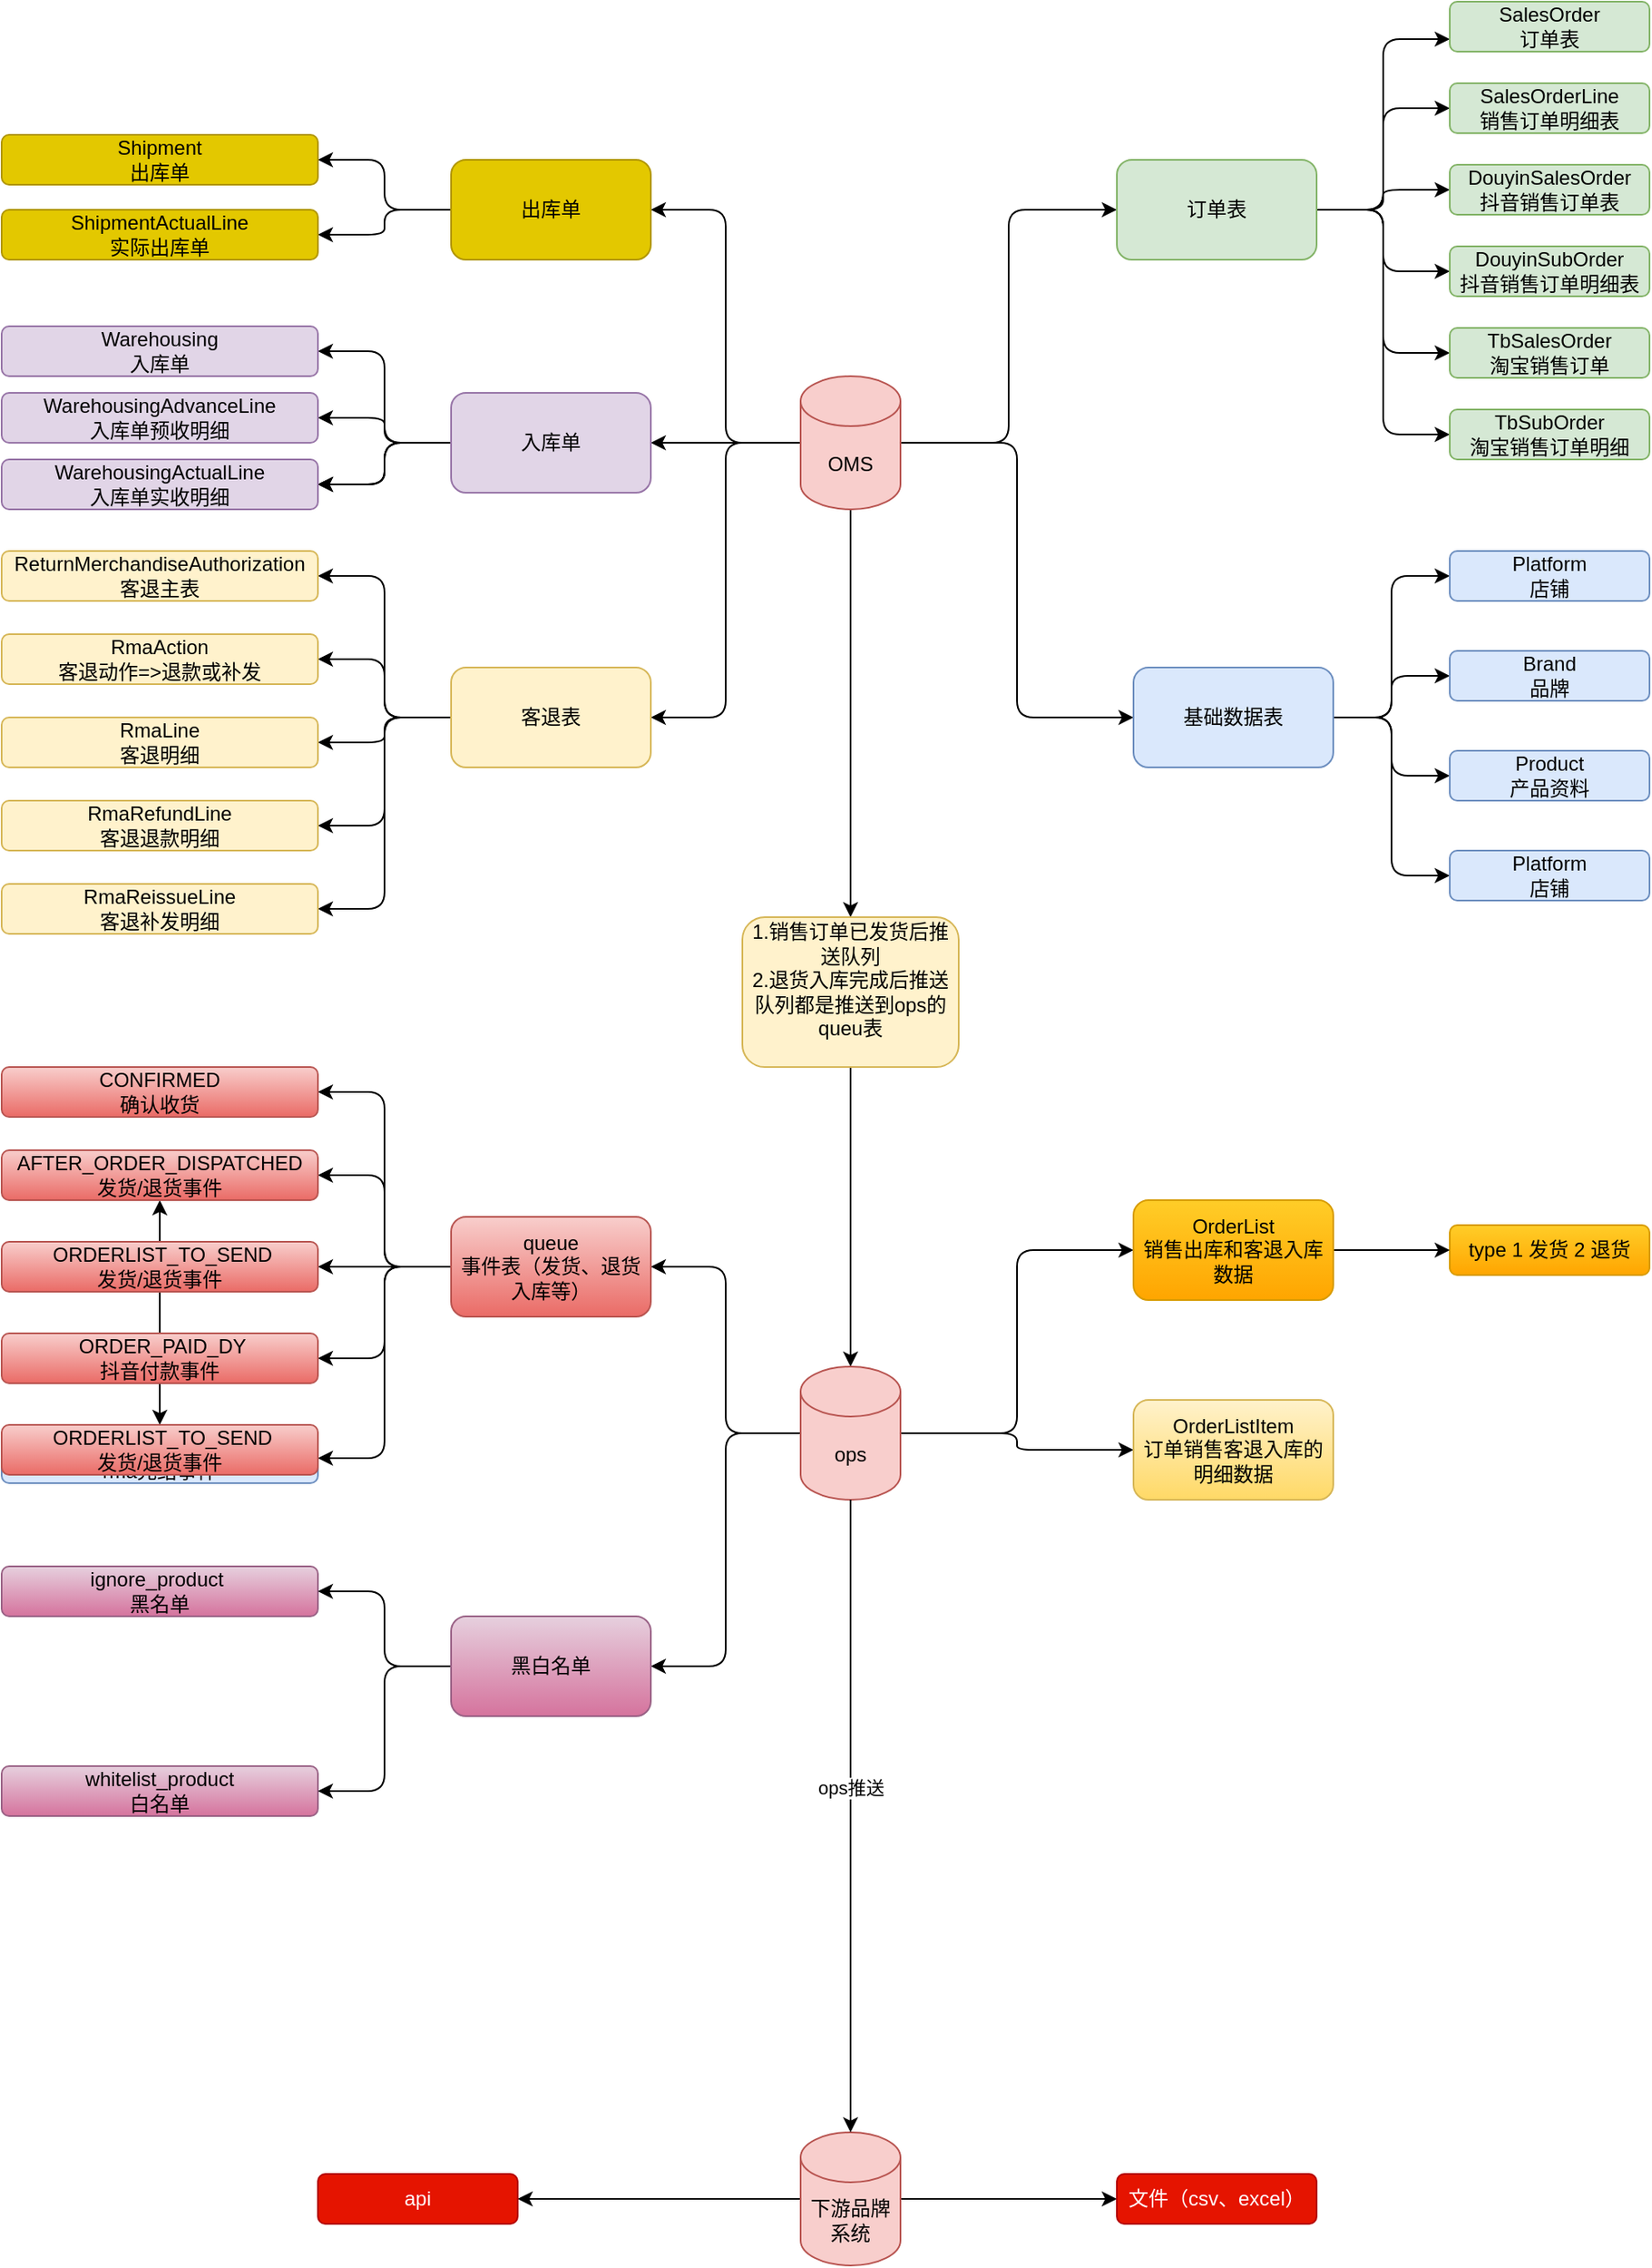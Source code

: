 <mxfile version="24.0.5" type="github">
  <diagram name="第 1 页" id="6cpGJwXFr_s4EPT69x-B">
    <mxGraphModel dx="1761" dy="1725" grid="1" gridSize="10" guides="1" tooltips="1" connect="1" arrows="1" fold="1" page="1" pageScale="1" pageWidth="827" pageHeight="1169" math="0" shadow="0">
      <root>
        <mxCell id="0" />
        <mxCell id="1" parent="0" />
        <mxCell id="h2Mh22-u5GyJxMRygh_0-3" style="edgeStyle=orthogonalEdgeStyle;rounded=1;orthogonalLoop=1;jettySize=auto;html=1;entryX=0;entryY=0.5;entryDx=0;entryDy=0;" edge="1" parent="1" source="h2Mh22-u5GyJxMRygh_0-1" target="h2Mh22-u5GyJxMRygh_0-2">
          <mxGeometry relative="1" as="geometry" />
        </mxCell>
        <mxCell id="h2Mh22-u5GyJxMRygh_0-44" style="edgeStyle=orthogonalEdgeStyle;rounded=1;orthogonalLoop=1;jettySize=auto;html=1;entryX=0;entryY=0.5;entryDx=0;entryDy=0;" edge="1" parent="1" source="h2Mh22-u5GyJxMRygh_0-1" target="h2Mh22-u5GyJxMRygh_0-12">
          <mxGeometry relative="1" as="geometry" />
        </mxCell>
        <mxCell id="h2Mh22-u5GyJxMRygh_0-59" style="edgeStyle=orthogonalEdgeStyle;rounded=1;orthogonalLoop=1;jettySize=auto;html=1;entryX=1;entryY=0.5;entryDx=0;entryDy=0;" edge="1" parent="1" source="h2Mh22-u5GyJxMRygh_0-1" target="h2Mh22-u5GyJxMRygh_0-13">
          <mxGeometry relative="1" as="geometry" />
        </mxCell>
        <mxCell id="h2Mh22-u5GyJxMRygh_0-60" style="edgeStyle=orthogonalEdgeStyle;rounded=1;orthogonalLoop=1;jettySize=auto;html=1;entryX=1;entryY=0.5;entryDx=0;entryDy=0;" edge="1" parent="1" source="h2Mh22-u5GyJxMRygh_0-1" target="h2Mh22-u5GyJxMRygh_0-41">
          <mxGeometry relative="1" as="geometry" />
        </mxCell>
        <mxCell id="h2Mh22-u5GyJxMRygh_0-61" style="edgeStyle=orthogonalEdgeStyle;rounded=1;orthogonalLoop=1;jettySize=auto;html=1;entryX=1;entryY=0.5;entryDx=0;entryDy=0;" edge="1" parent="1" source="h2Mh22-u5GyJxMRygh_0-1" target="h2Mh22-u5GyJxMRygh_0-14">
          <mxGeometry relative="1" as="geometry" />
        </mxCell>
        <mxCell id="h2Mh22-u5GyJxMRygh_0-73" style="edgeStyle=orthogonalEdgeStyle;rounded=1;orthogonalLoop=1;jettySize=auto;html=1;entryX=0.5;entryY=0;entryDx=0;entryDy=0;" edge="1" parent="1" source="h2Mh22-u5GyJxMRygh_0-1" target="h2Mh22-u5GyJxMRygh_0-16">
          <mxGeometry relative="1" as="geometry" />
        </mxCell>
        <mxCell id="h2Mh22-u5GyJxMRygh_0-1" value="OMS" style="shape=cylinder3;whiteSpace=wrap;html=1;boundedLbl=1;backgroundOutline=1;size=15;fillColor=#f8cecc;strokeColor=#b85450;rounded=1;" vertex="1" parent="1">
          <mxGeometry x="250" y="145" width="60" height="80" as="geometry" />
        </mxCell>
        <mxCell id="h2Mh22-u5GyJxMRygh_0-47" style="edgeStyle=orthogonalEdgeStyle;rounded=1;orthogonalLoop=1;jettySize=auto;html=1;entryX=0;entryY=0.75;entryDx=0;entryDy=0;" edge="1" parent="1" source="h2Mh22-u5GyJxMRygh_0-2" target="h2Mh22-u5GyJxMRygh_0-8">
          <mxGeometry relative="1" as="geometry" />
        </mxCell>
        <mxCell id="h2Mh22-u5GyJxMRygh_0-48" style="edgeStyle=orthogonalEdgeStyle;rounded=1;orthogonalLoop=1;jettySize=auto;html=1;entryX=0;entryY=0.5;entryDx=0;entryDy=0;" edge="1" parent="1" source="h2Mh22-u5GyJxMRygh_0-2" target="h2Mh22-u5GyJxMRygh_0-7">
          <mxGeometry relative="1" as="geometry" />
        </mxCell>
        <mxCell id="h2Mh22-u5GyJxMRygh_0-49" style="edgeStyle=orthogonalEdgeStyle;rounded=1;orthogonalLoop=1;jettySize=auto;html=1;entryX=0;entryY=0.5;entryDx=0;entryDy=0;" edge="1" parent="1" source="h2Mh22-u5GyJxMRygh_0-2" target="h2Mh22-u5GyJxMRygh_0-9">
          <mxGeometry relative="1" as="geometry" />
        </mxCell>
        <mxCell id="h2Mh22-u5GyJxMRygh_0-50" style="edgeStyle=orthogonalEdgeStyle;rounded=1;orthogonalLoop=1;jettySize=auto;html=1;entryX=0;entryY=0.5;entryDx=0;entryDy=0;" edge="1" parent="1" source="h2Mh22-u5GyJxMRygh_0-2" target="h2Mh22-u5GyJxMRygh_0-11">
          <mxGeometry relative="1" as="geometry" />
        </mxCell>
        <mxCell id="h2Mh22-u5GyJxMRygh_0-51" style="edgeStyle=orthogonalEdgeStyle;rounded=1;orthogonalLoop=1;jettySize=auto;html=1;entryX=0;entryY=0.5;entryDx=0;entryDy=0;" edge="1" parent="1" source="h2Mh22-u5GyJxMRygh_0-2" target="h2Mh22-u5GyJxMRygh_0-45">
          <mxGeometry relative="1" as="geometry" />
        </mxCell>
        <mxCell id="h2Mh22-u5GyJxMRygh_0-52" style="edgeStyle=orthogonalEdgeStyle;rounded=1;orthogonalLoop=1;jettySize=auto;html=1;entryX=0;entryY=0.5;entryDx=0;entryDy=0;" edge="1" parent="1" source="h2Mh22-u5GyJxMRygh_0-2" target="h2Mh22-u5GyJxMRygh_0-46">
          <mxGeometry relative="1" as="geometry" />
        </mxCell>
        <mxCell id="h2Mh22-u5GyJxMRygh_0-2" value="订单表" style="rounded=1;whiteSpace=wrap;html=1;fillColor=#d5e8d4;strokeColor=#82b366;" vertex="1" parent="1">
          <mxGeometry x="440" y="15" width="120" height="60" as="geometry" />
        </mxCell>
        <mxCell id="h2Mh22-u5GyJxMRygh_0-7" value="&lt;div&gt;SalesOrderLine&lt;/div&gt;&lt;div&gt;销售订单明细表&lt;/div&gt;" style="text;html=1;align=center;verticalAlign=middle;whiteSpace=wrap;rounded=1;fillColor=#d5e8d4;strokeColor=#82b366;" vertex="1" parent="1">
          <mxGeometry x="640" y="-31" width="120" height="30" as="geometry" />
        </mxCell>
        <mxCell id="h2Mh22-u5GyJxMRygh_0-8" value="SalesOrder&lt;div&gt;订单表&lt;/div&gt;" style="text;html=1;align=center;verticalAlign=middle;whiteSpace=wrap;rounded=1;fillColor=#d5e8d4;strokeColor=#82b366;labelBorderColor=none;textShadow=0;" vertex="1" parent="1">
          <mxGeometry x="640" y="-80" width="120" height="30" as="geometry" />
        </mxCell>
        <mxCell id="h2Mh22-u5GyJxMRygh_0-9" value="&lt;div&gt;DouyinSalesOrder&lt;/div&gt;&lt;div&gt;抖音销售订单表&lt;/div&gt;" style="text;html=1;align=center;verticalAlign=middle;whiteSpace=wrap;rounded=1;fillColor=#d5e8d4;strokeColor=#82b366;" vertex="1" parent="1">
          <mxGeometry x="640" y="18" width="120" height="30" as="geometry" />
        </mxCell>
        <mxCell id="h2Mh22-u5GyJxMRygh_0-11" value="&lt;div&gt;DouyinSubOrder&lt;/div&gt;&lt;div&gt;抖音销售订单明细表&lt;/div&gt;" style="text;html=1;align=center;verticalAlign=middle;whiteSpace=wrap;rounded=1;fillColor=#d5e8d4;strokeColor=#82b366;" vertex="1" parent="1">
          <mxGeometry x="640" y="67" width="120" height="30" as="geometry" />
        </mxCell>
        <mxCell id="h2Mh22-u5GyJxMRygh_0-55" style="edgeStyle=orthogonalEdgeStyle;rounded=1;orthogonalLoop=1;jettySize=auto;html=1;entryX=0;entryY=0.5;entryDx=0;entryDy=0;" edge="1" parent="1" source="h2Mh22-u5GyJxMRygh_0-12" target="h2Mh22-u5GyJxMRygh_0-17">
          <mxGeometry relative="1" as="geometry" />
        </mxCell>
        <mxCell id="h2Mh22-u5GyJxMRygh_0-56" style="edgeStyle=orthogonalEdgeStyle;rounded=1;orthogonalLoop=1;jettySize=auto;html=1;entryX=0;entryY=0.5;entryDx=0;entryDy=0;" edge="1" parent="1" source="h2Mh22-u5GyJxMRygh_0-12" target="h2Mh22-u5GyJxMRygh_0-19">
          <mxGeometry relative="1" as="geometry" />
        </mxCell>
        <mxCell id="h2Mh22-u5GyJxMRygh_0-57" style="edgeStyle=orthogonalEdgeStyle;rounded=1;orthogonalLoop=1;jettySize=auto;html=1;entryX=0;entryY=0.5;entryDx=0;entryDy=0;" edge="1" parent="1" source="h2Mh22-u5GyJxMRygh_0-12" target="h2Mh22-u5GyJxMRygh_0-21">
          <mxGeometry relative="1" as="geometry" />
        </mxCell>
        <mxCell id="h2Mh22-u5GyJxMRygh_0-58" style="edgeStyle=orthogonalEdgeStyle;rounded=1;orthogonalLoop=1;jettySize=auto;html=1;entryX=1;entryY=0.5;entryDx=0;entryDy=0;" edge="1" parent="1" source="h2Mh22-u5GyJxMRygh_0-12" target="h2Mh22-u5GyJxMRygh_0-23">
          <mxGeometry relative="1" as="geometry" />
        </mxCell>
        <mxCell id="h2Mh22-u5GyJxMRygh_0-12" value="基础数据表" style="rounded=1;whiteSpace=wrap;html=1;fillColor=#dae8fc;strokeColor=#6c8ebf;" vertex="1" parent="1">
          <mxGeometry x="450" y="320" width="120" height="60" as="geometry" />
        </mxCell>
        <mxCell id="h2Mh22-u5GyJxMRygh_0-64" style="edgeStyle=orthogonalEdgeStyle;rounded=1;orthogonalLoop=1;jettySize=auto;html=1;entryX=1;entryY=0.5;entryDx=0;entryDy=0;" edge="1" parent="1" source="h2Mh22-u5GyJxMRygh_0-13" target="h2Mh22-u5GyJxMRygh_0-18">
          <mxGeometry relative="1" as="geometry" />
        </mxCell>
        <mxCell id="h2Mh22-u5GyJxMRygh_0-65" value="" style="edgeStyle=orthogonalEdgeStyle;rounded=1;orthogonalLoop=1;jettySize=auto;html=1;" edge="1" parent="1" source="h2Mh22-u5GyJxMRygh_0-13" target="h2Mh22-u5GyJxMRygh_0-25">
          <mxGeometry relative="1" as="geometry" />
        </mxCell>
        <mxCell id="h2Mh22-u5GyJxMRygh_0-66" value="" style="edgeStyle=orthogonalEdgeStyle;rounded=1;orthogonalLoop=1;jettySize=auto;html=1;" edge="1" parent="1" source="h2Mh22-u5GyJxMRygh_0-13" target="h2Mh22-u5GyJxMRygh_0-25">
          <mxGeometry relative="1" as="geometry" />
        </mxCell>
        <mxCell id="h2Mh22-u5GyJxMRygh_0-67" value="" style="edgeStyle=orthogonalEdgeStyle;rounded=1;orthogonalLoop=1;jettySize=auto;html=1;" edge="1" parent="1" source="h2Mh22-u5GyJxMRygh_0-13" target="h2Mh22-u5GyJxMRygh_0-25">
          <mxGeometry relative="1" as="geometry" />
        </mxCell>
        <mxCell id="h2Mh22-u5GyJxMRygh_0-68" style="edgeStyle=orthogonalEdgeStyle;rounded=1;orthogonalLoop=1;jettySize=auto;html=1;" edge="1" parent="1" source="h2Mh22-u5GyJxMRygh_0-13" target="h2Mh22-u5GyJxMRygh_0-24">
          <mxGeometry relative="1" as="geometry" />
        </mxCell>
        <mxCell id="h2Mh22-u5GyJxMRygh_0-13" value="入库单" style="rounded=1;whiteSpace=wrap;html=1;fillColor=#e1d5e7;strokeColor=#9673a6;" vertex="1" parent="1">
          <mxGeometry x="40" y="155" width="120" height="60" as="geometry" />
        </mxCell>
        <mxCell id="h2Mh22-u5GyJxMRygh_0-62" style="edgeStyle=orthogonalEdgeStyle;rounded=1;orthogonalLoop=1;jettySize=auto;html=1;entryX=1;entryY=0.5;entryDx=0;entryDy=0;" edge="1" parent="1" source="h2Mh22-u5GyJxMRygh_0-14" target="h2Mh22-u5GyJxMRygh_0-32">
          <mxGeometry relative="1" as="geometry" />
        </mxCell>
        <mxCell id="h2Mh22-u5GyJxMRygh_0-63" style="edgeStyle=orthogonalEdgeStyle;rounded=1;orthogonalLoop=1;jettySize=auto;html=1;entryX=1;entryY=0.5;entryDx=0;entryDy=0;" edge="1" parent="1" source="h2Mh22-u5GyJxMRygh_0-14" target="h2Mh22-u5GyJxMRygh_0-26">
          <mxGeometry relative="1" as="geometry" />
        </mxCell>
        <mxCell id="h2Mh22-u5GyJxMRygh_0-74" style="edgeStyle=orthogonalEdgeStyle;rounded=1;orthogonalLoop=1;jettySize=auto;html=1;entryX=1;entryY=0.5;entryDx=0;entryDy=0;" edge="1" parent="1" source="h2Mh22-u5GyJxMRygh_0-14" target="h2Mh22-u5GyJxMRygh_0-34">
          <mxGeometry relative="1" as="geometry" />
        </mxCell>
        <mxCell id="h2Mh22-u5GyJxMRygh_0-75" style="edgeStyle=orthogonalEdgeStyle;rounded=1;orthogonalLoop=1;jettySize=auto;html=1;entryX=1;entryY=0.5;entryDx=0;entryDy=0;" edge="1" parent="1" source="h2Mh22-u5GyJxMRygh_0-14" target="h2Mh22-u5GyJxMRygh_0-31">
          <mxGeometry relative="1" as="geometry" />
        </mxCell>
        <mxCell id="h2Mh22-u5GyJxMRygh_0-76" style="edgeStyle=orthogonalEdgeStyle;rounded=1;orthogonalLoop=1;jettySize=auto;html=1;entryX=1;entryY=0.5;entryDx=0;entryDy=0;" edge="1" parent="1" source="h2Mh22-u5GyJxMRygh_0-14" target="h2Mh22-u5GyJxMRygh_0-33">
          <mxGeometry relative="1" as="geometry" />
        </mxCell>
        <mxCell id="h2Mh22-u5GyJxMRygh_0-14" value="客退表" style="rounded=1;whiteSpace=wrap;html=1;fillColor=#fff2cc;strokeColor=#d6b656;" vertex="1" parent="1">
          <mxGeometry x="40" y="320" width="120" height="60" as="geometry" />
        </mxCell>
        <mxCell id="h2Mh22-u5GyJxMRygh_0-78" style="edgeStyle=orthogonalEdgeStyle;rounded=1;orthogonalLoop=1;jettySize=auto;html=1;" edge="1" parent="1" source="h2Mh22-u5GyJxMRygh_0-16" target="h2Mh22-u5GyJxMRygh_0-35">
          <mxGeometry relative="1" as="geometry" />
        </mxCell>
        <mxCell id="h2Mh22-u5GyJxMRygh_0-16" value="1.销售订单已发货后推送队列&lt;div&gt;2.退货入库完成后推送队列都是推送到ops的queu表&lt;/div&gt;&lt;div&gt;&lt;br&gt;&lt;/div&gt;" style="text;html=1;align=center;verticalAlign=middle;whiteSpace=wrap;rounded=1;fillColor=#fff2cc;strokeColor=#d6b656;" vertex="1" parent="1">
          <mxGeometry x="215" y="470" width="130" height="90" as="geometry" />
        </mxCell>
        <mxCell id="h2Mh22-u5GyJxMRygh_0-17" value="&lt;div&gt;Platform&lt;/div&gt;&lt;div&gt;店铺&lt;/div&gt;" style="text;html=1;align=center;verticalAlign=middle;whiteSpace=wrap;rounded=1;fillColor=#dae8fc;strokeColor=#6c8ebf;" vertex="1" parent="1">
          <mxGeometry x="640" y="250" width="120" height="30" as="geometry" />
        </mxCell>
        <mxCell id="h2Mh22-u5GyJxMRygh_0-18" value="&lt;div&gt;Warehousing&lt;/div&gt;&lt;div&gt;入库单&lt;/div&gt;" style="text;html=1;align=center;verticalAlign=middle;whiteSpace=wrap;rounded=1;fillColor=#e1d5e7;strokeColor=#9673a6;" vertex="1" parent="1">
          <mxGeometry x="-230" y="115" width="190" height="30" as="geometry" />
        </mxCell>
        <mxCell id="h2Mh22-u5GyJxMRygh_0-19" value="&lt;div&gt;Brand&lt;/div&gt;&lt;div&gt;品牌&lt;/div&gt;" style="text;html=1;align=center;verticalAlign=middle;whiteSpace=wrap;rounded=1;fillColor=#dae8fc;strokeColor=#6c8ebf;" vertex="1" parent="1">
          <mxGeometry x="640" y="310" width="120" height="30" as="geometry" />
        </mxCell>
        <mxCell id="h2Mh22-u5GyJxMRygh_0-21" value="&lt;div&gt;Product&lt;/div&gt;&lt;div&gt;产品资料&lt;/div&gt;" style="text;html=1;align=center;verticalAlign=middle;whiteSpace=wrap;rounded=1;fillColor=#dae8fc;strokeColor=#6c8ebf;" vertex="1" parent="1">
          <mxGeometry x="640" y="370" width="120" height="30" as="geometry" />
        </mxCell>
        <mxCell id="h2Mh22-u5GyJxMRygh_0-23" value="&lt;div&gt;Platform&lt;/div&gt;&lt;div&gt;店铺&lt;/div&gt;" style="text;html=1;align=center;verticalAlign=middle;whiteSpace=wrap;rounded=1;fillColor=#dae8fc;strokeColor=#6c8ebf;direction=west;" vertex="1" parent="1">
          <mxGeometry x="640" y="430" width="120" height="30" as="geometry" />
        </mxCell>
        <mxCell id="h2Mh22-u5GyJxMRygh_0-24" value="&lt;div&gt;WarehousingAdvanceLine&lt;/div&gt;&lt;div&gt;入库单预收明细&lt;/div&gt;" style="text;html=1;align=center;verticalAlign=middle;whiteSpace=wrap;rounded=1;fillColor=#e1d5e7;strokeColor=#9673a6;" vertex="1" parent="1">
          <mxGeometry x="-230" y="155" width="190" height="30" as="geometry" />
        </mxCell>
        <mxCell id="h2Mh22-u5GyJxMRygh_0-25" value="&lt;div&gt;WarehousingActualLine&lt;/div&gt;&lt;div&gt;入库单实收明细&lt;/div&gt;" style="text;html=1;align=center;verticalAlign=middle;whiteSpace=wrap;rounded=1;fillColor=#e1d5e7;strokeColor=#9673a6;" vertex="1" parent="1">
          <mxGeometry x="-230" y="195" width="190" height="30" as="geometry" />
        </mxCell>
        <mxCell id="h2Mh22-u5GyJxMRygh_0-26" value="RmaAction&lt;div&gt;客退动作=&amp;gt;&lt;span style=&quot;background-color: initial;&quot;&gt;退款或补发&lt;/span&gt;&lt;/div&gt;" style="text;html=1;align=center;verticalAlign=middle;whiteSpace=wrap;rounded=1;fillColor=#fff2cc;strokeColor=#d6b656;" vertex="1" parent="1">
          <mxGeometry x="-230" y="300" width="190" height="30" as="geometry" />
        </mxCell>
        <mxCell id="h2Mh22-u5GyJxMRygh_0-31" value="&lt;div&gt;RmaRefundLine&lt;/div&gt;&lt;div&gt;客退退款明细&lt;/div&gt;" style="text;html=1;align=center;verticalAlign=middle;whiteSpace=wrap;rounded=1;fillColor=#fff2cc;strokeColor=#d6b656;" vertex="1" parent="1">
          <mxGeometry x="-230" y="400" width="190" height="30" as="geometry" />
        </mxCell>
        <mxCell id="h2Mh22-u5GyJxMRygh_0-32" value="&lt;div&gt;ReturnMerchandiseAuthorization&lt;/div&gt;&lt;div&gt;客退主表&lt;/div&gt;" style="text;html=1;align=center;verticalAlign=middle;whiteSpace=wrap;rounded=1;fillColor=#fff2cc;strokeColor=#d6b656;" vertex="1" parent="1">
          <mxGeometry x="-230" y="250" width="190" height="30" as="geometry" />
        </mxCell>
        <mxCell id="h2Mh22-u5GyJxMRygh_0-33" value="RmaReissueLine&lt;div&gt;客退补发明细&lt;/div&gt;" style="text;html=1;align=center;verticalAlign=middle;whiteSpace=wrap;rounded=1;fillColor=#fff2cc;strokeColor=#d6b656;" vertex="1" parent="1">
          <mxGeometry x="-230" y="450" width="190" height="30" as="geometry" />
        </mxCell>
        <mxCell id="h2Mh22-u5GyJxMRygh_0-34" value="&lt;div&gt;RmaLine&lt;/div&gt;&lt;div&gt;客退明细&lt;/div&gt;" style="text;html=1;align=center;verticalAlign=middle;whiteSpace=wrap;rounded=1;fillColor=#fff2cc;strokeColor=#d6b656;" vertex="1" parent="1">
          <mxGeometry x="-230" y="350" width="190" height="30" as="geometry" />
        </mxCell>
        <mxCell id="h2Mh22-u5GyJxMRygh_0-97" style="edgeStyle=orthogonalEdgeStyle;rounded=1;orthogonalLoop=1;jettySize=auto;html=1;entryX=0;entryY=0.5;entryDx=0;entryDy=0;" edge="1" parent="1" source="h2Mh22-u5GyJxMRygh_0-35" target="h2Mh22-u5GyJxMRygh_0-93">
          <mxGeometry relative="1" as="geometry" />
        </mxCell>
        <mxCell id="h2Mh22-u5GyJxMRygh_0-98" style="edgeStyle=orthogonalEdgeStyle;rounded=1;orthogonalLoop=1;jettySize=auto;html=1;entryX=0;entryY=0.5;entryDx=0;entryDy=0;" edge="1" parent="1" source="h2Mh22-u5GyJxMRygh_0-35" target="h2Mh22-u5GyJxMRygh_0-94">
          <mxGeometry relative="1" as="geometry" />
        </mxCell>
        <mxCell id="h2Mh22-u5GyJxMRygh_0-99" style="edgeStyle=orthogonalEdgeStyle;rounded=1;orthogonalLoop=1;jettySize=auto;html=1;entryX=1;entryY=0.5;entryDx=0;entryDy=0;" edge="1" parent="1" source="h2Mh22-u5GyJxMRygh_0-35" target="h2Mh22-u5GyJxMRygh_0-92">
          <mxGeometry relative="1" as="geometry" />
        </mxCell>
        <mxCell id="h2Mh22-u5GyJxMRygh_0-100" style="edgeStyle=orthogonalEdgeStyle;rounded=1;orthogonalLoop=1;jettySize=auto;html=1;entryX=1;entryY=0.5;entryDx=0;entryDy=0;" edge="1" parent="1" source="h2Mh22-u5GyJxMRygh_0-35" target="h2Mh22-u5GyJxMRygh_0-95">
          <mxGeometry relative="1" as="geometry" />
        </mxCell>
        <mxCell id="h2Mh22-u5GyJxMRygh_0-35" value="ops" style="shape=cylinder3;whiteSpace=wrap;html=1;boundedLbl=1;backgroundOutline=1;size=15;fillColor=#f8cecc;strokeColor=#b85450;rounded=1;" vertex="1" parent="1">
          <mxGeometry x="250" y="740" width="60" height="80" as="geometry" />
        </mxCell>
        <mxCell id="h2Mh22-u5GyJxMRygh_0-36" value="type 1 发货 2 退货" style="text;html=1;align=center;verticalAlign=middle;whiteSpace=wrap;rounded=1;fillColor=#ffcd28;strokeColor=#d79b00;gradientColor=#ffa500;" vertex="1" parent="1">
          <mxGeometry x="640" y="655" width="120" height="30" as="geometry" />
        </mxCell>
        <mxCell id="h2Mh22-u5GyJxMRygh_0-90" style="edgeStyle=orthogonalEdgeStyle;rounded=1;orthogonalLoop=1;jettySize=auto;html=1;entryX=1;entryY=0.5;entryDx=0;entryDy=0;" edge="1" parent="1" source="h2Mh22-u5GyJxMRygh_0-40" target="h2Mh22-u5GyJxMRygh_0-88">
          <mxGeometry relative="1" as="geometry" />
        </mxCell>
        <mxCell id="h2Mh22-u5GyJxMRygh_0-91" style="edgeStyle=orthogonalEdgeStyle;rounded=1;orthogonalLoop=1;jettySize=auto;html=1;entryX=0;entryY=0.5;entryDx=0;entryDy=0;" edge="1" parent="1" source="h2Mh22-u5GyJxMRygh_0-40" target="h2Mh22-u5GyJxMRygh_0-89">
          <mxGeometry relative="1" as="geometry" />
        </mxCell>
        <mxCell id="h2Mh22-u5GyJxMRygh_0-40" value="下游品牌系统" style="shape=cylinder3;whiteSpace=wrap;html=1;boundedLbl=1;backgroundOutline=1;size=15;fillColor=#f8cecc;strokeColor=#b85450;rounded=1;" vertex="1" parent="1">
          <mxGeometry x="250" y="1200" width="60" height="80" as="geometry" />
        </mxCell>
        <mxCell id="h2Mh22-u5GyJxMRygh_0-69" style="edgeStyle=orthogonalEdgeStyle;rounded=1;orthogonalLoop=1;jettySize=auto;html=1;entryX=1;entryY=0.5;entryDx=0;entryDy=0;" edge="1" parent="1" source="h2Mh22-u5GyJxMRygh_0-41" target="h2Mh22-u5GyJxMRygh_0-42">
          <mxGeometry relative="1" as="geometry" />
        </mxCell>
        <mxCell id="h2Mh22-u5GyJxMRygh_0-70" style="edgeStyle=orthogonalEdgeStyle;rounded=1;orthogonalLoop=1;jettySize=auto;html=1;entryX=1;entryY=0.5;entryDx=0;entryDy=0;" edge="1" parent="1" source="h2Mh22-u5GyJxMRygh_0-41" target="h2Mh22-u5GyJxMRygh_0-43">
          <mxGeometry relative="1" as="geometry" />
        </mxCell>
        <mxCell id="h2Mh22-u5GyJxMRygh_0-41" value="出库单" style="rounded=1;whiteSpace=wrap;html=1;fillColor=#e3c800;strokeColor=#B09500;fontColor=#000000;" vertex="1" parent="1">
          <mxGeometry x="40" y="15" width="120" height="60" as="geometry" />
        </mxCell>
        <mxCell id="h2Mh22-u5GyJxMRygh_0-42" value="&lt;div&gt;Shipment&lt;/div&gt;&lt;div&gt;出库单&lt;/div&gt;" style="text;html=1;align=center;verticalAlign=middle;whiteSpace=wrap;rounded=1;fillColor=#e3c800;strokeColor=#B09500;fontColor=#000000;" vertex="1" parent="1">
          <mxGeometry x="-230" width="190" height="30" as="geometry" />
        </mxCell>
        <mxCell id="h2Mh22-u5GyJxMRygh_0-43" value="&lt;div&gt;ShipmentActualLine&lt;/div&gt;&lt;div&gt;实际出库单&lt;/div&gt;" style="text;html=1;align=center;verticalAlign=middle;whiteSpace=wrap;rounded=1;fillColor=#e3c800;strokeColor=#B09500;fontColor=#000000;" vertex="1" parent="1">
          <mxGeometry x="-230" y="45" width="190" height="30" as="geometry" />
        </mxCell>
        <mxCell id="h2Mh22-u5GyJxMRygh_0-45" value="TbSalesOrder&lt;br&gt;&lt;div&gt;淘宝销售订单&lt;/div&gt;" style="text;html=1;align=center;verticalAlign=middle;whiteSpace=wrap;rounded=1;fillColor=#d5e8d4;strokeColor=#82b366;" vertex="1" parent="1">
          <mxGeometry x="640" y="116" width="120" height="30" as="geometry" />
        </mxCell>
        <mxCell id="h2Mh22-u5GyJxMRygh_0-46" value="TbSubOrder&lt;br&gt;&lt;div&gt;淘宝销售订单明细&lt;/div&gt;" style="text;html=1;align=center;verticalAlign=middle;whiteSpace=wrap;rounded=1;fillColor=#d5e8d4;strokeColor=#82b366;" vertex="1" parent="1">
          <mxGeometry x="640" y="165" width="120" height="30" as="geometry" />
        </mxCell>
        <mxCell id="h2Mh22-u5GyJxMRygh_0-79" style="edgeStyle=orthogonalEdgeStyle;rounded=1;orthogonalLoop=1;jettySize=auto;html=1;entryX=0.5;entryY=0;entryDx=0;entryDy=0;entryPerimeter=0;" edge="1" parent="1" source="h2Mh22-u5GyJxMRygh_0-35" target="h2Mh22-u5GyJxMRygh_0-40">
          <mxGeometry relative="1" as="geometry" />
        </mxCell>
        <mxCell id="h2Mh22-u5GyJxMRygh_0-118" value="ops推送" style="edgeLabel;html=1;align=center;verticalAlign=middle;resizable=0;points=[];rounded=1;" vertex="1" connectable="0" parent="h2Mh22-u5GyJxMRygh_0-79">
          <mxGeometry x="-0.093" relative="1" as="geometry">
            <mxPoint as="offset" />
          </mxGeometry>
        </mxCell>
        <mxCell id="h2Mh22-u5GyJxMRygh_0-81" value="ignore_product&amp;nbsp;&lt;div&gt;黑名单&lt;/div&gt;" style="text;html=1;align=center;verticalAlign=middle;whiteSpace=wrap;rounded=1;fillColor=#e6d0de;strokeColor=#996185;gradientColor=#d5739d;" vertex="1" parent="1">
          <mxGeometry x="-230" y="860" width="190" height="30" as="geometry" />
        </mxCell>
        <mxCell id="h2Mh22-u5GyJxMRygh_0-82" value="&lt;div&gt;whitelist_product&lt;/div&gt;&lt;div&gt;白名单&lt;/div&gt;" style="text;html=1;align=center;verticalAlign=middle;whiteSpace=wrap;rounded=1;fillColor=#e6d0de;strokeColor=#996185;gradientColor=#d5739d;" vertex="1" parent="1">
          <mxGeometry x="-230" y="980" width="190" height="30" as="geometry" />
        </mxCell>
        <mxCell id="h2Mh22-u5GyJxMRygh_0-88" value="api" style="text;html=1;align=center;verticalAlign=middle;whiteSpace=wrap;rounded=1;fillColor=#e51400;strokeColor=#B20000;fontColor=#ffffff;" vertex="1" parent="1">
          <mxGeometry x="-40" y="1225" width="120" height="30" as="geometry" />
        </mxCell>
        <mxCell id="h2Mh22-u5GyJxMRygh_0-89" value="文件（csv、excel）" style="text;html=1;align=center;verticalAlign=middle;whiteSpace=wrap;rounded=1;fillColor=#e51400;strokeColor=#B20000;fontColor=#ffffff;" vertex="1" parent="1">
          <mxGeometry x="440" y="1225" width="120" height="30" as="geometry" />
        </mxCell>
        <mxCell id="h2Mh22-u5GyJxMRygh_0-107" style="edgeStyle=orthogonalEdgeStyle;rounded=1;orthogonalLoop=1;jettySize=auto;html=1;entryX=1;entryY=0.5;entryDx=0;entryDy=0;" edge="1" parent="1" source="h2Mh22-u5GyJxMRygh_0-92" target="h2Mh22-u5GyJxMRygh_0-105">
          <mxGeometry relative="1" as="geometry" />
        </mxCell>
        <mxCell id="h2Mh22-u5GyJxMRygh_0-114" style="edgeStyle=orthogonalEdgeStyle;rounded=1;orthogonalLoop=1;jettySize=auto;html=1;entryX=1;entryY=0.5;entryDx=0;entryDy=0;" edge="1" parent="1" source="h2Mh22-u5GyJxMRygh_0-92" target="h2Mh22-u5GyJxMRygh_0-113">
          <mxGeometry relative="1" as="geometry" />
        </mxCell>
        <mxCell id="h2Mh22-u5GyJxMRygh_0-115" style="edgeStyle=orthogonalEdgeStyle;rounded=1;orthogonalLoop=1;jettySize=auto;html=1;entryX=1;entryY=0.5;entryDx=0;entryDy=0;" edge="1" parent="1" source="h2Mh22-u5GyJxMRygh_0-92" target="h2Mh22-u5GyJxMRygh_0-108">
          <mxGeometry relative="1" as="geometry" />
        </mxCell>
        <mxCell id="h2Mh22-u5GyJxMRygh_0-116" style="edgeStyle=orthogonalEdgeStyle;rounded=1;orthogonalLoop=1;jettySize=auto;html=1;entryX=1;entryY=0.5;entryDx=0;entryDy=0;" edge="1" parent="1" source="h2Mh22-u5GyJxMRygh_0-92" target="h2Mh22-u5GyJxMRygh_0-109">
          <mxGeometry relative="1" as="geometry" />
        </mxCell>
        <mxCell id="h2Mh22-u5GyJxMRygh_0-117" style="edgeStyle=orthogonalEdgeStyle;rounded=1;orthogonalLoop=1;jettySize=auto;html=1;entryX=1;entryY=0.5;entryDx=0;entryDy=0;" edge="1" parent="1" source="h2Mh22-u5GyJxMRygh_0-92" target="h2Mh22-u5GyJxMRygh_0-111">
          <mxGeometry relative="1" as="geometry" />
        </mxCell>
        <mxCell id="h2Mh22-u5GyJxMRygh_0-92" value="&lt;div&gt;queue&lt;/div&gt;&lt;div&gt;事件表（发货、退货入库等）&lt;/div&gt;" style="rounded=1;whiteSpace=wrap;html=1;fillColor=#f8cecc;strokeColor=#b85450;gradientColor=#ea6b66;" vertex="1" parent="1">
          <mxGeometry x="40" y="650" width="120" height="60" as="geometry" />
        </mxCell>
        <mxCell id="h2Mh22-u5GyJxMRygh_0-96" style="edgeStyle=orthogonalEdgeStyle;rounded=1;orthogonalLoop=1;jettySize=auto;html=1;" edge="1" parent="1" source="h2Mh22-u5GyJxMRygh_0-93" target="h2Mh22-u5GyJxMRygh_0-36">
          <mxGeometry relative="1" as="geometry" />
        </mxCell>
        <mxCell id="h2Mh22-u5GyJxMRygh_0-93" value="OrderList&lt;div&gt;销售出库和客退入库数据&lt;/div&gt;" style="rounded=1;whiteSpace=wrap;html=1;fillColor=#ffcd28;strokeColor=#d79b00;gradientColor=#ffa500;" vertex="1" parent="1">
          <mxGeometry x="450" y="640" width="120" height="60" as="geometry" />
        </mxCell>
        <mxCell id="h2Mh22-u5GyJxMRygh_0-94" value="OrderListItem&lt;div&gt;订单销售客退入库的明细数据&lt;/div&gt;" style="rounded=1;whiteSpace=wrap;html=1;fillColor=#fff2cc;strokeColor=#d6b656;gradientColor=#ffd966;" vertex="1" parent="1">
          <mxGeometry x="450" y="760" width="120" height="60" as="geometry" />
        </mxCell>
        <mxCell id="h2Mh22-u5GyJxMRygh_0-103" style="edgeStyle=orthogonalEdgeStyle;rounded=1;orthogonalLoop=1;jettySize=auto;html=1;entryX=1;entryY=0.5;entryDx=0;entryDy=0;" edge="1" parent="1" source="h2Mh22-u5GyJxMRygh_0-95" target="h2Mh22-u5GyJxMRygh_0-81">
          <mxGeometry relative="1" as="geometry" />
        </mxCell>
        <mxCell id="h2Mh22-u5GyJxMRygh_0-104" style="edgeStyle=orthogonalEdgeStyle;rounded=1;orthogonalLoop=1;jettySize=auto;html=1;entryX=1;entryY=0.5;entryDx=0;entryDy=0;" edge="1" parent="1" source="h2Mh22-u5GyJxMRygh_0-95" target="h2Mh22-u5GyJxMRygh_0-82">
          <mxGeometry relative="1" as="geometry" />
        </mxCell>
        <mxCell id="h2Mh22-u5GyJxMRygh_0-95" value="黑白名单" style="rounded=1;whiteSpace=wrap;html=1;fillColor=#e6d0de;strokeColor=#996185;gradientColor=#d5739d;" vertex="1" parent="1">
          <mxGeometry x="40" y="890" width="120" height="60" as="geometry" />
        </mxCell>
        <mxCell id="h2Mh22-u5GyJxMRygh_0-105" value="CONFIRMED&lt;div&gt;确认收货&lt;/div&gt;" style="text;html=1;align=center;verticalAlign=middle;whiteSpace=wrap;rounded=1;fillColor=#f8cecc;strokeColor=#b85450;gradientColor=#ea6b66;" vertex="1" parent="1">
          <mxGeometry x="-230" y="560" width="190" height="30" as="geometry" />
        </mxCell>
        <mxCell id="h2Mh22-u5GyJxMRygh_0-120" value="" style="edgeStyle=orthogonalEdgeStyle;rounded=1;orthogonalLoop=1;jettySize=auto;html=1;" edge="1" parent="1" source="h2Mh22-u5GyJxMRygh_0-108" target="h2Mh22-u5GyJxMRygh_0-119">
          <mxGeometry relative="1" as="geometry" />
        </mxCell>
        <mxCell id="h2Mh22-u5GyJxMRygh_0-121" value="" style="edgeStyle=orthogonalEdgeStyle;rounded=1;orthogonalLoop=1;jettySize=auto;html=1;" edge="1" parent="1" source="h2Mh22-u5GyJxMRygh_0-108" target="h2Mh22-u5GyJxMRygh_0-113">
          <mxGeometry relative="1" as="geometry" />
        </mxCell>
        <mxCell id="h2Mh22-u5GyJxMRygh_0-108" value="&amp;nbsp;ORDERLIST_TO_SEND&lt;br&gt;&lt;div&gt;发货/退货事件&lt;/div&gt;" style="text;html=1;align=center;verticalAlign=middle;whiteSpace=wrap;rounded=1;fillColor=#f8cecc;strokeColor=#b85450;gradientColor=#ea6b66;" vertex="1" parent="1">
          <mxGeometry x="-230" y="665" width="190" height="30" as="geometry" />
        </mxCell>
        <mxCell id="h2Mh22-u5GyJxMRygh_0-109" value="&amp;nbsp;ORDER_PAID_DY&lt;br&gt;&lt;div&gt;抖音付款事件&lt;/div&gt;" style="text;html=1;align=center;verticalAlign=middle;whiteSpace=wrap;rounded=1;fillColor=#f8cecc;strokeColor=#b85450;gradientColor=#ea6b66;" vertex="1" parent="1">
          <mxGeometry x="-230" y="720" width="190" height="30" as="geometry" />
        </mxCell>
        <mxCell id="h2Mh22-u5GyJxMRygh_0-111" value="RMA_WAREHOUSING_FINISH&lt;br&gt;&lt;div&gt;rma完结事件&lt;/div&gt;" style="text;html=1;align=center;verticalAlign=middle;whiteSpace=wrap;rounded=1;fillColor=#dae8fc;strokeColor=#6c8ebf;" vertex="1" parent="1">
          <mxGeometry x="-230" y="780" width="190" height="30" as="geometry" />
        </mxCell>
        <mxCell id="h2Mh22-u5GyJxMRygh_0-113" value="AFTER_ORDER_DISPATCHED&lt;br&gt;&lt;div&gt;发货/退货事件&lt;/div&gt;" style="text;html=1;align=center;verticalAlign=middle;whiteSpace=wrap;rounded=1;fillColor=#f8cecc;strokeColor=#b85450;gradientColor=#ea6b66;" vertex="1" parent="1">
          <mxGeometry x="-230" y="610" width="190" height="30" as="geometry" />
        </mxCell>
        <mxCell id="h2Mh22-u5GyJxMRygh_0-119" value="&amp;nbsp;ORDERLIST_TO_SEND&lt;br&gt;&lt;div&gt;发货/退货事件&lt;/div&gt;" style="text;html=1;align=center;verticalAlign=middle;whiteSpace=wrap;rounded=1;fillColor=#f8cecc;strokeColor=#b85450;gradientColor=#ea6b66;" vertex="1" parent="1">
          <mxGeometry x="-230" y="775" width="190" height="30" as="geometry" />
        </mxCell>
      </root>
    </mxGraphModel>
  </diagram>
</mxfile>
